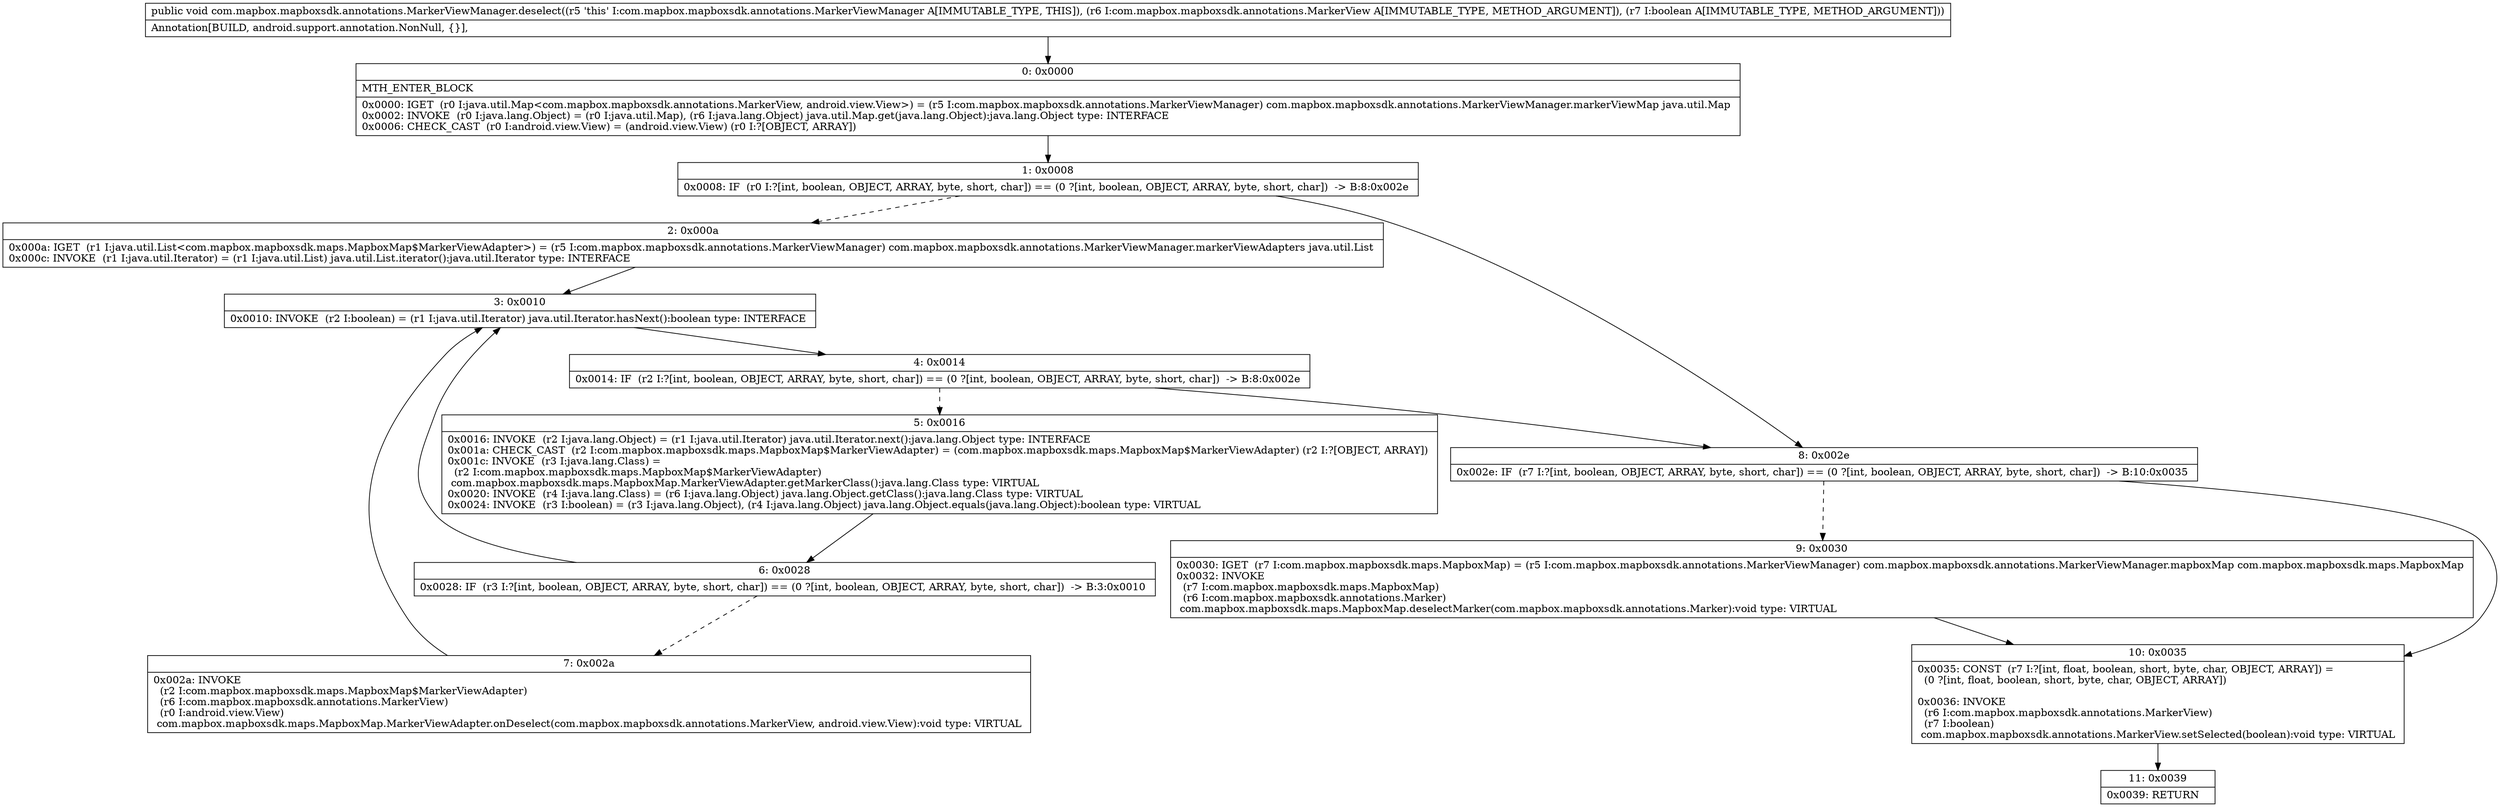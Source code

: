 digraph "CFG forcom.mapbox.mapboxsdk.annotations.MarkerViewManager.deselect(Lcom\/mapbox\/mapboxsdk\/annotations\/MarkerView;Z)V" {
Node_0 [shape=record,label="{0\:\ 0x0000|MTH_ENTER_BLOCK\l|0x0000: IGET  (r0 I:java.util.Map\<com.mapbox.mapboxsdk.annotations.MarkerView, android.view.View\>) = (r5 I:com.mapbox.mapboxsdk.annotations.MarkerViewManager) com.mapbox.mapboxsdk.annotations.MarkerViewManager.markerViewMap java.util.Map \l0x0002: INVOKE  (r0 I:java.lang.Object) = (r0 I:java.util.Map), (r6 I:java.lang.Object) java.util.Map.get(java.lang.Object):java.lang.Object type: INTERFACE \l0x0006: CHECK_CAST  (r0 I:android.view.View) = (android.view.View) (r0 I:?[OBJECT, ARRAY]) \l}"];
Node_1 [shape=record,label="{1\:\ 0x0008|0x0008: IF  (r0 I:?[int, boolean, OBJECT, ARRAY, byte, short, char]) == (0 ?[int, boolean, OBJECT, ARRAY, byte, short, char])  \-\> B:8:0x002e \l}"];
Node_2 [shape=record,label="{2\:\ 0x000a|0x000a: IGET  (r1 I:java.util.List\<com.mapbox.mapboxsdk.maps.MapboxMap$MarkerViewAdapter\>) = (r5 I:com.mapbox.mapboxsdk.annotations.MarkerViewManager) com.mapbox.mapboxsdk.annotations.MarkerViewManager.markerViewAdapters java.util.List \l0x000c: INVOKE  (r1 I:java.util.Iterator) = (r1 I:java.util.List) java.util.List.iterator():java.util.Iterator type: INTERFACE \l}"];
Node_3 [shape=record,label="{3\:\ 0x0010|0x0010: INVOKE  (r2 I:boolean) = (r1 I:java.util.Iterator) java.util.Iterator.hasNext():boolean type: INTERFACE \l}"];
Node_4 [shape=record,label="{4\:\ 0x0014|0x0014: IF  (r2 I:?[int, boolean, OBJECT, ARRAY, byte, short, char]) == (0 ?[int, boolean, OBJECT, ARRAY, byte, short, char])  \-\> B:8:0x002e \l}"];
Node_5 [shape=record,label="{5\:\ 0x0016|0x0016: INVOKE  (r2 I:java.lang.Object) = (r1 I:java.util.Iterator) java.util.Iterator.next():java.lang.Object type: INTERFACE \l0x001a: CHECK_CAST  (r2 I:com.mapbox.mapboxsdk.maps.MapboxMap$MarkerViewAdapter) = (com.mapbox.mapboxsdk.maps.MapboxMap$MarkerViewAdapter) (r2 I:?[OBJECT, ARRAY]) \l0x001c: INVOKE  (r3 I:java.lang.Class) = \l  (r2 I:com.mapbox.mapboxsdk.maps.MapboxMap$MarkerViewAdapter)\l com.mapbox.mapboxsdk.maps.MapboxMap.MarkerViewAdapter.getMarkerClass():java.lang.Class type: VIRTUAL \l0x0020: INVOKE  (r4 I:java.lang.Class) = (r6 I:java.lang.Object) java.lang.Object.getClass():java.lang.Class type: VIRTUAL \l0x0024: INVOKE  (r3 I:boolean) = (r3 I:java.lang.Object), (r4 I:java.lang.Object) java.lang.Object.equals(java.lang.Object):boolean type: VIRTUAL \l}"];
Node_6 [shape=record,label="{6\:\ 0x0028|0x0028: IF  (r3 I:?[int, boolean, OBJECT, ARRAY, byte, short, char]) == (0 ?[int, boolean, OBJECT, ARRAY, byte, short, char])  \-\> B:3:0x0010 \l}"];
Node_7 [shape=record,label="{7\:\ 0x002a|0x002a: INVOKE  \l  (r2 I:com.mapbox.mapboxsdk.maps.MapboxMap$MarkerViewAdapter)\l  (r6 I:com.mapbox.mapboxsdk.annotations.MarkerView)\l  (r0 I:android.view.View)\l com.mapbox.mapboxsdk.maps.MapboxMap.MarkerViewAdapter.onDeselect(com.mapbox.mapboxsdk.annotations.MarkerView, android.view.View):void type: VIRTUAL \l}"];
Node_8 [shape=record,label="{8\:\ 0x002e|0x002e: IF  (r7 I:?[int, boolean, OBJECT, ARRAY, byte, short, char]) == (0 ?[int, boolean, OBJECT, ARRAY, byte, short, char])  \-\> B:10:0x0035 \l}"];
Node_9 [shape=record,label="{9\:\ 0x0030|0x0030: IGET  (r7 I:com.mapbox.mapboxsdk.maps.MapboxMap) = (r5 I:com.mapbox.mapboxsdk.annotations.MarkerViewManager) com.mapbox.mapboxsdk.annotations.MarkerViewManager.mapboxMap com.mapbox.mapboxsdk.maps.MapboxMap \l0x0032: INVOKE  \l  (r7 I:com.mapbox.mapboxsdk.maps.MapboxMap)\l  (r6 I:com.mapbox.mapboxsdk.annotations.Marker)\l com.mapbox.mapboxsdk.maps.MapboxMap.deselectMarker(com.mapbox.mapboxsdk.annotations.Marker):void type: VIRTUAL \l}"];
Node_10 [shape=record,label="{10\:\ 0x0035|0x0035: CONST  (r7 I:?[int, float, boolean, short, byte, char, OBJECT, ARRAY]) = \l  (0 ?[int, float, boolean, short, byte, char, OBJECT, ARRAY])\l \l0x0036: INVOKE  \l  (r6 I:com.mapbox.mapboxsdk.annotations.MarkerView)\l  (r7 I:boolean)\l com.mapbox.mapboxsdk.annotations.MarkerView.setSelected(boolean):void type: VIRTUAL \l}"];
Node_11 [shape=record,label="{11\:\ 0x0039|0x0039: RETURN   \l}"];
MethodNode[shape=record,label="{public void com.mapbox.mapboxsdk.annotations.MarkerViewManager.deselect((r5 'this' I:com.mapbox.mapboxsdk.annotations.MarkerViewManager A[IMMUTABLE_TYPE, THIS]), (r6 I:com.mapbox.mapboxsdk.annotations.MarkerView A[IMMUTABLE_TYPE, METHOD_ARGUMENT]), (r7 I:boolean A[IMMUTABLE_TYPE, METHOD_ARGUMENT]))  | Annotation[BUILD, android.support.annotation.NonNull, \{\}], \l}"];
MethodNode -> Node_0;
Node_0 -> Node_1;
Node_1 -> Node_2[style=dashed];
Node_1 -> Node_8;
Node_2 -> Node_3;
Node_3 -> Node_4;
Node_4 -> Node_5[style=dashed];
Node_4 -> Node_8;
Node_5 -> Node_6;
Node_6 -> Node_3;
Node_6 -> Node_7[style=dashed];
Node_7 -> Node_3;
Node_8 -> Node_9[style=dashed];
Node_8 -> Node_10;
Node_9 -> Node_10;
Node_10 -> Node_11;
}

